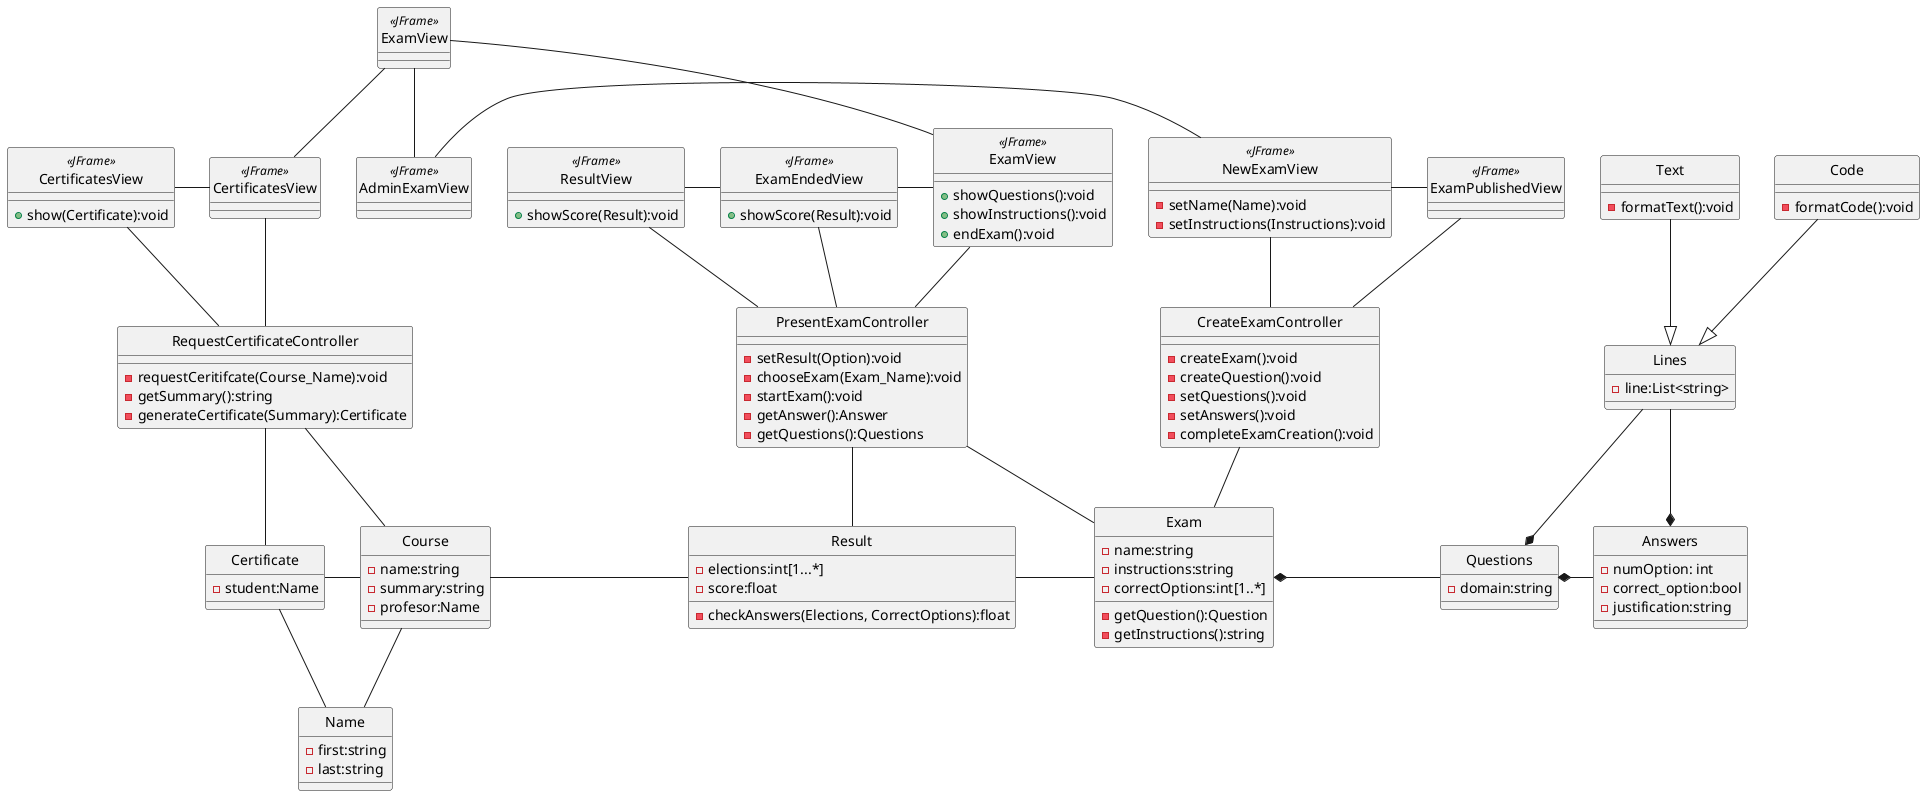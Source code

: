 @startuml Design-ClassDiagram
skinparam style strictuml

class ExamsView as "ExamView" <<JFrame>> {
}
class ExamView as "ExamView" <<JFrame>> {
__
+showQuestions():void
+showInstructions():void
+endExam():void
}
class ExamEndedView as "ExamEndedView" <<JFrame>>{
__
+showScore(Result):void
}
class CertificatesView as "CertificatesView" <<JFrame>>
class CertificateView as "CertificatesView" <<JFrame>>{
+show(Certificate):void

}
class ResultView as "ResultView" <<JFrame>>{
__
+showScore(Result):void
}

class NewExamView as "NewExamView" <<JFrame>>{
-setName(Name):void
-setInstructions(Instructions):void
}

class ExamPublishedView as "ExamPublishedView" <<JFrame>>
class AdminExamView as "AdminExamView" <<JFrame>>

class CreateExamController{
__
-createExam():void
-createQuestion():void
-setQuestions():void
-setAnswers():void
-completeExamCreation():void
}

class PresentExamController {
__
-setResult(Option):void
-chooseExam(Exam_Name):void
-startExam():void
-getAnswer():Answer
-getQuestions():Questions
}

class RequestCertificateController {
__
-requestCeritifcate(Course_Name):void
-getSummary():string
-generateCertificate(Summary):Certificate
}

class Questions{
-domain:string
}
class Answers {
-numOption: int
-correct_option:bool
-justification:string
}
class Exam {
-name:string
-instructions:string
-correctOptions:int[1..*]
__
-getQuestion():Question
-getInstructions():string
}
class Result {
-elections:int[1...*]
-score:float
__
-checkAnswers(Elections, CorrectOptions):float
}

class Certificate {
-student:Name
}

class Name {
    -first:string
    -last:string
}

class Course{
-name:string
-summary:string
-profesor:Name
}

class Lines {
    -line:List<string>
}

class Text {
    -formatText():void
}

class Code {
    -formatCode():void
}

CreateExamController -u- NewExamView
CreateExamController -u- ExamPublishedView

RequestCertificateController -u- CertificatesView
RequestCertificateController -u- CertificateView

PresentExamController -u- ExamView
PresentExamController -u- ResultView
PresentExamController -u- ExamEndedView

CreateExamController -- Exam
PresentExamController -- Exam
PresentExamController -- Result

RequestCertificateController -- Certificate

RequestCertificateController -- Course


ExamsView -- AdminExamView
ExamsView -- CertificatesView
ExamsView -- ExamView
NewExamView -r- ExamPublishedView
AdminExamView -r- NewExamView

ExamEndedView -l- ResultView
ExamView -l- ExamEndedView

CertificatesView -l- CertificateView

Questions *-r- Answers
Exam *-r- Questions

Lines <|-u- Code
Lines <|-u- Text

Lines --* Answers
Lines --* Questions

Exam -l- Result
Result -l- Course
Course -l- Certificate
Name -u- Certificate
Name -u- Course
@enduml